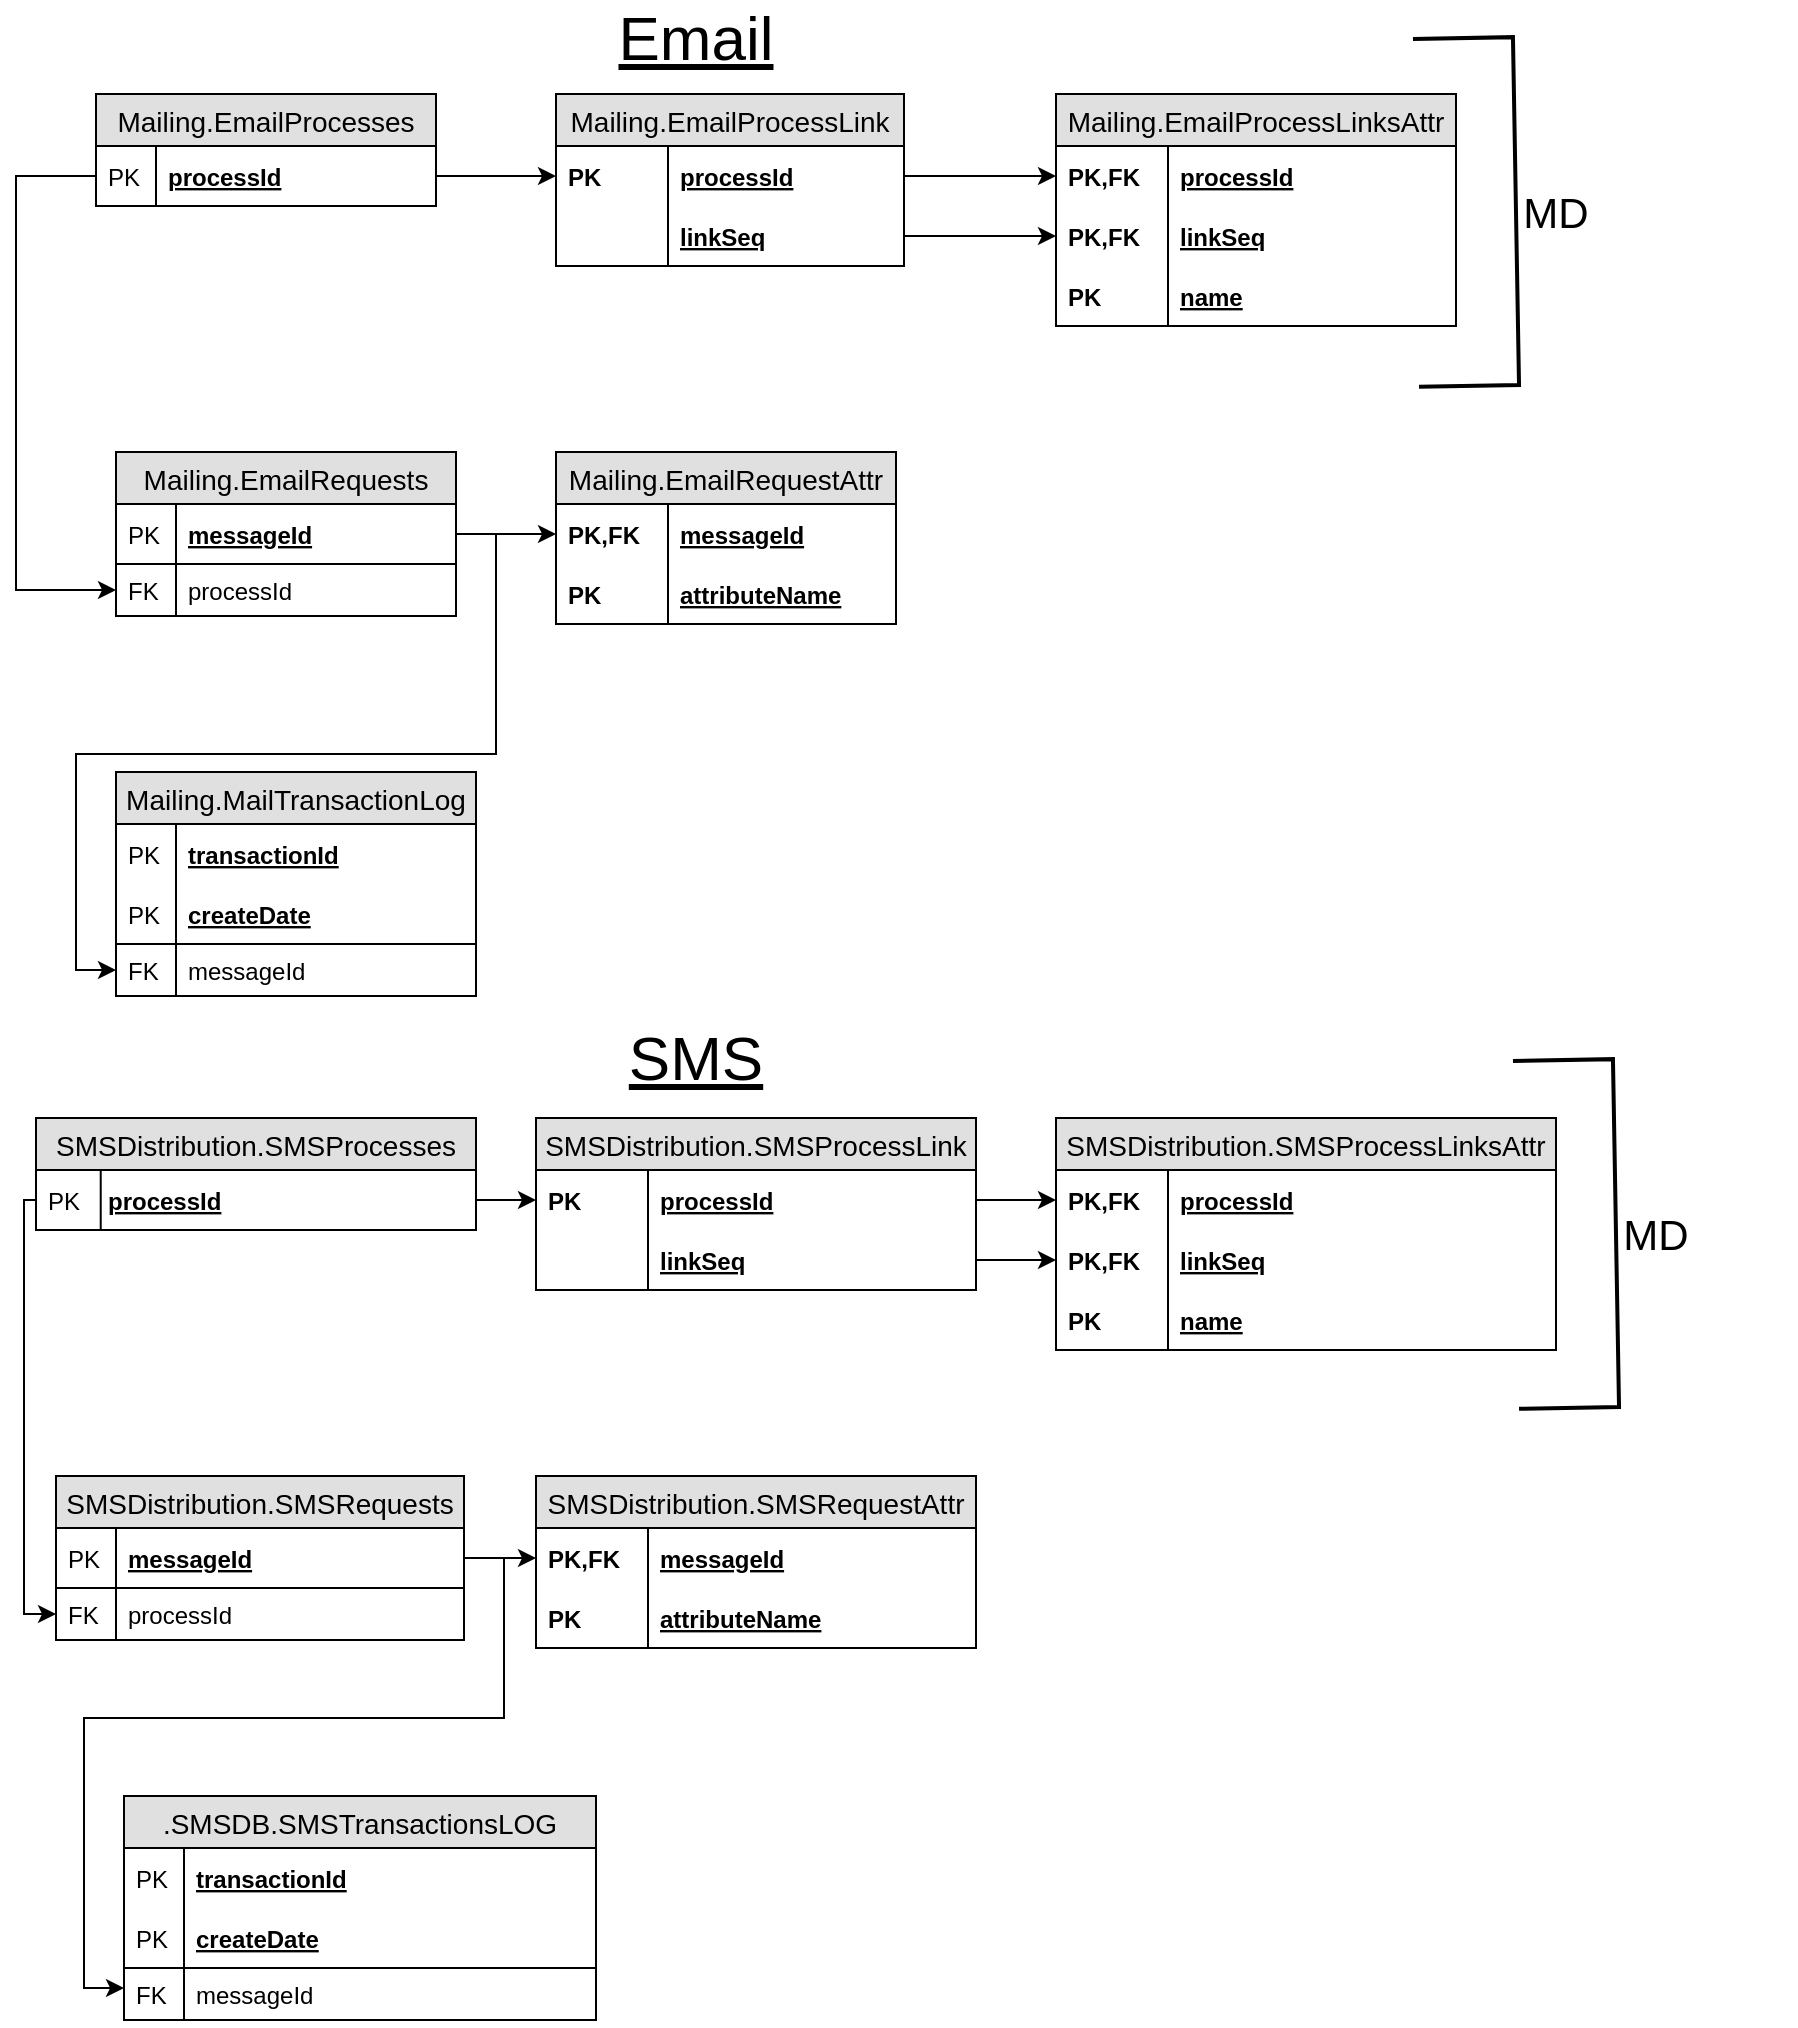 <mxfile version="10.7.5" type="github"><diagram id="SB_Kls23tC7Y3D_4Yoh1" name="Page-1"><mxGraphModel dx="1394" dy="715" grid="1" gridSize="10" guides="1" tooltips="1" connect="1" arrows="1" fold="1" page="1" pageScale="1" pageWidth="850" pageHeight="1100" math="0" shadow="0"><root><mxCell id="0"/><mxCell id="1" parent="0"/><mxCell id="N1daHU1k654bWJSWbZei-3" value="Mailing.EmailProcesses" style="swimlane;fontStyle=0;childLayout=stackLayout;horizontal=1;startSize=26;fillColor=#e0e0e0;horizontalStack=0;resizeParent=1;resizeParentMax=0;resizeLast=0;collapsible=1;marginBottom=0;swimlaneFillColor=#ffffff;align=center;fontSize=14;" parent="1" vertex="1"><mxGeometry x="50" y="83" width="170" height="56" as="geometry"/></mxCell><mxCell id="N1daHU1k654bWJSWbZei-4" value="processId" style="shape=partialRectangle;top=0;left=0;right=0;bottom=1;align=left;verticalAlign=middle;fillColor=none;spacingLeft=34;spacingRight=4;overflow=hidden;rotatable=0;points=[[0,0.5],[1,0.5]];portConstraint=eastwest;dropTarget=0;fontStyle=5;fontSize=12;" parent="N1daHU1k654bWJSWbZei-3" vertex="1"><mxGeometry y="26" width="170" height="30" as="geometry"/></mxCell><mxCell id="N1daHU1k654bWJSWbZei-5" value="PK" style="shape=partialRectangle;top=0;left=0;bottom=0;fillColor=none;align=left;verticalAlign=middle;spacingLeft=4;spacingRight=4;overflow=hidden;rotatable=0;points=[];portConstraint=eastwest;part=1;fontSize=12;" parent="N1daHU1k654bWJSWbZei-4" vertex="1" connectable="0"><mxGeometry width="30" height="30" as="geometry"/></mxCell><mxCell id="8gAO9HkoRNxko6sKfsYA-1" value="Mailing.EmailProcessLink" style="swimlane;fontStyle=0;childLayout=stackLayout;horizontal=1;startSize=26;fillColor=#e0e0e0;horizontalStack=0;resizeParent=1;resizeParentMax=0;resizeLast=0;collapsible=1;marginBottom=0;swimlaneFillColor=#ffffff;align=center;fontSize=14;" parent="1" vertex="1"><mxGeometry x="280" y="83" width="174" height="86" as="geometry"/></mxCell><mxCell id="8gAO9HkoRNxko6sKfsYA-2" value="processId" style="shape=partialRectangle;top=0;left=0;right=0;bottom=0;align=left;verticalAlign=middle;fillColor=none;spacingLeft=60;spacingRight=4;overflow=hidden;rotatable=0;points=[[0,0.5],[1,0.5]];portConstraint=eastwest;dropTarget=0;fontStyle=5;fontSize=12;" parent="8gAO9HkoRNxko6sKfsYA-1" vertex="1"><mxGeometry y="26" width="174" height="30" as="geometry"/></mxCell><mxCell id="8gAO9HkoRNxko6sKfsYA-3" value="PK" style="shape=partialRectangle;fontStyle=1;top=0;left=0;bottom=0;fillColor=none;align=left;verticalAlign=middle;spacingLeft=4;spacingRight=4;overflow=hidden;rotatable=0;points=[];portConstraint=eastwest;part=1;fontSize=12;" parent="8gAO9HkoRNxko6sKfsYA-2" vertex="1" connectable="0"><mxGeometry width="56" height="30" as="geometry"/></mxCell><mxCell id="8gAO9HkoRNxko6sKfsYA-4" value="linkSeq" style="shape=partialRectangle;top=0;left=0;right=0;bottom=1;align=left;verticalAlign=middle;fillColor=none;spacingLeft=60;spacingRight=4;overflow=hidden;rotatable=0;points=[[0,0.5],[1,0.5]];portConstraint=eastwest;dropTarget=0;fontStyle=5;fontSize=12;" parent="8gAO9HkoRNxko6sKfsYA-1" vertex="1"><mxGeometry y="56" width="174" height="30" as="geometry"/></mxCell><mxCell id="8gAO9HkoRNxko6sKfsYA-5" value="" style="shape=partialRectangle;fontStyle=1;top=0;left=0;bottom=0;fillColor=none;align=left;verticalAlign=middle;spacingLeft=4;spacingRight=4;overflow=hidden;rotatable=0;points=[];portConstraint=eastwest;part=1;fontSize=12;" parent="8gAO9HkoRNxko6sKfsYA-4" vertex="1" connectable="0"><mxGeometry width="56" height="30" as="geometry"/></mxCell><mxCell id="8gAO9HkoRNxko6sKfsYA-8" style="edgeStyle=orthogonalEdgeStyle;rounded=0;orthogonalLoop=1;jettySize=auto;html=1;" parent="1" source="N1daHU1k654bWJSWbZei-4" target="8gAO9HkoRNxko6sKfsYA-2" edge="1"><mxGeometry relative="1" as="geometry"/></mxCell><mxCell id="8gAO9HkoRNxko6sKfsYA-16" value="Mailing.EmailProcessLinksAttr" style="swimlane;fontStyle=0;childLayout=stackLayout;horizontal=1;startSize=26;fillColor=#e0e0e0;horizontalStack=0;resizeParent=1;resizeParentMax=0;resizeLast=0;collapsible=1;marginBottom=0;swimlaneFillColor=#ffffff;align=center;fontSize=14;" parent="1" vertex="1"><mxGeometry x="530" y="83" width="200" height="116" as="geometry"/></mxCell><mxCell id="8gAO9HkoRNxko6sKfsYA-17" value="processId" style="shape=partialRectangle;top=0;left=0;right=0;bottom=0;align=left;verticalAlign=middle;fillColor=none;spacingLeft=60;spacingRight=4;overflow=hidden;rotatable=0;points=[[0,0.5],[1,0.5]];portConstraint=eastwest;dropTarget=0;fontStyle=5;fontSize=12;" parent="8gAO9HkoRNxko6sKfsYA-16" vertex="1"><mxGeometry y="26" width="200" height="30" as="geometry"/></mxCell><mxCell id="8gAO9HkoRNxko6sKfsYA-18" value="PK,FK" style="shape=partialRectangle;fontStyle=1;top=0;left=0;bottom=0;fillColor=none;align=left;verticalAlign=middle;spacingLeft=4;spacingRight=4;overflow=hidden;rotatable=0;points=[];portConstraint=eastwest;part=1;fontSize=12;" parent="8gAO9HkoRNxko6sKfsYA-17" vertex="1" connectable="0"><mxGeometry width="56" height="30" as="geometry"/></mxCell><mxCell id="8gAO9HkoRNxko6sKfsYA-19" value="linkSeq" style="shape=partialRectangle;top=0;left=0;right=0;bottom=1;align=left;verticalAlign=middle;fillColor=none;spacingLeft=60;spacingRight=4;overflow=hidden;rotatable=0;points=[[0,0.5],[1,0.5]];portConstraint=eastwest;dropTarget=0;fontStyle=5;fontSize=12;strokeColor=none;" parent="8gAO9HkoRNxko6sKfsYA-16" vertex="1"><mxGeometry y="56" width="200" height="30" as="geometry"/></mxCell><mxCell id="8gAO9HkoRNxko6sKfsYA-20" value="PK,FK" style="shape=partialRectangle;fontStyle=1;top=0;left=0;bottom=0;fillColor=none;align=left;verticalAlign=middle;spacingLeft=4;spacingRight=4;overflow=hidden;rotatable=0;points=[];portConstraint=eastwest;part=1;fontSize=12;" parent="8gAO9HkoRNxko6sKfsYA-19" vertex="1" connectable="0"><mxGeometry width="56" height="30" as="geometry"/></mxCell><mxCell id="8gAO9HkoRNxko6sKfsYA-23" value="name" style="shape=partialRectangle;top=0;left=0;right=0;bottom=1;align=left;verticalAlign=middle;fillColor=none;spacingLeft=60;spacingRight=4;overflow=hidden;rotatable=0;points=[[0,0.5],[1,0.5]];portConstraint=eastwest;dropTarget=0;fontStyle=5;fontSize=12;strokeColor=#000000;" parent="8gAO9HkoRNxko6sKfsYA-16" vertex="1"><mxGeometry y="86" width="200" height="30" as="geometry"/></mxCell><mxCell id="8gAO9HkoRNxko6sKfsYA-24" value="PK" style="shape=partialRectangle;fontStyle=1;top=0;left=0;bottom=0;fillColor=none;align=left;verticalAlign=middle;spacingLeft=4;spacingRight=4;overflow=hidden;rotatable=0;points=[];portConstraint=eastwest;part=1;fontSize=12;" parent="8gAO9HkoRNxko6sKfsYA-23" vertex="1" connectable="0"><mxGeometry width="56" height="30" as="geometry"/></mxCell><mxCell id="8gAO9HkoRNxko6sKfsYA-25" style="edgeStyle=orthogonalEdgeStyle;rounded=0;orthogonalLoop=1;jettySize=auto;html=1;" parent="1" source="8gAO9HkoRNxko6sKfsYA-2" target="8gAO9HkoRNxko6sKfsYA-17" edge="1"><mxGeometry relative="1" as="geometry"/></mxCell><mxCell id="8gAO9HkoRNxko6sKfsYA-26" style="edgeStyle=orthogonalEdgeStyle;rounded=0;orthogonalLoop=1;jettySize=auto;html=1;" parent="1" source="8gAO9HkoRNxko6sKfsYA-4" target="8gAO9HkoRNxko6sKfsYA-19" edge="1"><mxGeometry relative="1" as="geometry"/></mxCell><mxCell id="8gAO9HkoRNxko6sKfsYA-31" value="Mailing.EmailRequests" style="swimlane;fontStyle=0;childLayout=stackLayout;horizontal=1;startSize=26;fillColor=#e0e0e0;horizontalStack=0;resizeParent=1;resizeParentMax=0;resizeLast=0;collapsible=1;marginBottom=0;swimlaneFillColor=#ffffff;align=center;fontSize=14;strokeColor=#000000;" parent="1" vertex="1"><mxGeometry x="60" y="262" width="170" height="82" as="geometry"/></mxCell><mxCell id="8gAO9HkoRNxko6sKfsYA-32" value="messageId" style="shape=partialRectangle;top=0;left=0;right=0;bottom=1;align=left;verticalAlign=middle;fillColor=none;spacingLeft=34;spacingRight=4;overflow=hidden;rotatable=0;points=[[0,0.5],[1,0.5]];portConstraint=eastwest;dropTarget=0;fontStyle=5;fontSize=12;" parent="8gAO9HkoRNxko6sKfsYA-31" vertex="1"><mxGeometry y="26" width="170" height="30" as="geometry"/></mxCell><mxCell id="8gAO9HkoRNxko6sKfsYA-33" value="PK" style="shape=partialRectangle;top=0;left=0;bottom=0;fillColor=none;align=left;verticalAlign=middle;spacingLeft=4;spacingRight=4;overflow=hidden;rotatable=0;points=[];portConstraint=eastwest;part=1;fontSize=12;" parent="8gAO9HkoRNxko6sKfsYA-32" vertex="1" connectable="0"><mxGeometry width="30" height="30" as="geometry"/></mxCell><mxCell id="8gAO9HkoRNxko6sKfsYA-34" value="processId" style="shape=partialRectangle;top=0;left=0;right=0;bottom=0;align=left;verticalAlign=top;fillColor=none;spacingLeft=34;spacingRight=4;overflow=hidden;rotatable=0;points=[[0,0.5],[1,0.5]];portConstraint=eastwest;dropTarget=0;fontSize=12;" parent="8gAO9HkoRNxko6sKfsYA-31" vertex="1"><mxGeometry y="56" width="170" height="26" as="geometry"/></mxCell><mxCell id="8gAO9HkoRNxko6sKfsYA-35" value="FK" style="shape=partialRectangle;top=0;left=0;bottom=0;fillColor=none;align=left;verticalAlign=top;spacingLeft=4;spacingRight=4;overflow=hidden;rotatable=0;points=[];portConstraint=eastwest;part=1;fontSize=12;" parent="8gAO9HkoRNxko6sKfsYA-34" vertex="1" connectable="0"><mxGeometry width="30" height="26" as="geometry"/></mxCell><mxCell id="8gAO9HkoRNxko6sKfsYA-60" style="edgeStyle=orthogonalEdgeStyle;rounded=0;orthogonalLoop=1;jettySize=auto;html=1;" parent="1" source="N1daHU1k654bWJSWbZei-4" target="8gAO9HkoRNxko6sKfsYA-34" edge="1"><mxGeometry relative="1" as="geometry"><Array as="points"><mxPoint x="10" y="124"/><mxPoint x="10" y="331"/></Array></mxGeometry></mxCell><mxCell id="8gAO9HkoRNxko6sKfsYA-72" value="Mailing.EmailRequestAttr" style="swimlane;fontStyle=0;childLayout=stackLayout;horizontal=1;startSize=26;fillColor=#e0e0e0;horizontalStack=0;resizeParent=1;resizeParentMax=0;resizeLast=0;collapsible=1;marginBottom=0;swimlaneFillColor=#ffffff;align=center;fontSize=14;strokeColor=#000000;" parent="1" vertex="1"><mxGeometry x="280" y="262" width="170" height="86" as="geometry"/></mxCell><mxCell id="8gAO9HkoRNxko6sKfsYA-73" value="messageId" style="shape=partialRectangle;top=0;left=0;right=0;bottom=0;align=left;verticalAlign=middle;fillColor=none;spacingLeft=60;spacingRight=4;overflow=hidden;rotatable=0;points=[[0,0.5],[1,0.5]];portConstraint=eastwest;dropTarget=0;fontStyle=5;fontSize=12;" parent="8gAO9HkoRNxko6sKfsYA-72" vertex="1"><mxGeometry y="26" width="170" height="30" as="geometry"/></mxCell><mxCell id="8gAO9HkoRNxko6sKfsYA-74" value="PK,FK" style="shape=partialRectangle;fontStyle=1;top=0;left=0;bottom=0;fillColor=none;align=left;verticalAlign=middle;spacingLeft=4;spacingRight=4;overflow=hidden;rotatable=0;points=[];portConstraint=eastwest;part=1;fontSize=12;" parent="8gAO9HkoRNxko6sKfsYA-73" vertex="1" connectable="0"><mxGeometry width="56" height="30" as="geometry"/></mxCell><mxCell id="8gAO9HkoRNxko6sKfsYA-75" value="attributeName" style="shape=partialRectangle;top=0;left=0;right=0;bottom=1;align=left;verticalAlign=middle;fillColor=none;spacingLeft=60;spacingRight=4;overflow=hidden;rotatable=0;points=[[0,0.5],[1,0.5]];portConstraint=eastwest;dropTarget=0;fontStyle=5;fontSize=12;" parent="8gAO9HkoRNxko6sKfsYA-72" vertex="1"><mxGeometry y="56" width="170" height="30" as="geometry"/></mxCell><mxCell id="8gAO9HkoRNxko6sKfsYA-76" value="PK" style="shape=partialRectangle;fontStyle=1;top=0;left=0;bottom=0;fillColor=none;align=left;verticalAlign=middle;spacingLeft=4;spacingRight=4;overflow=hidden;rotatable=0;points=[];portConstraint=eastwest;part=1;fontSize=12;" parent="8gAO9HkoRNxko6sKfsYA-75" vertex="1" connectable="0"><mxGeometry width="56" height="30" as="geometry"/></mxCell><mxCell id="8gAO9HkoRNxko6sKfsYA-79" style="edgeStyle=orthogonalEdgeStyle;rounded=0;orthogonalLoop=1;jettySize=auto;html=1;" parent="1" source="8gAO9HkoRNxko6sKfsYA-32" target="8gAO9HkoRNxko6sKfsYA-73" edge="1"><mxGeometry relative="1" as="geometry"/></mxCell><mxCell id="sQICtqxusCz0Yflx1RKA-1" value="Mailing.MailTransactionLog" style="swimlane;fontStyle=0;childLayout=stackLayout;horizontal=1;startSize=26;fillColor=#e0e0e0;horizontalStack=0;resizeParent=1;resizeParentMax=0;resizeLast=0;collapsible=1;marginBottom=0;swimlaneFillColor=#ffffff;align=center;fontSize=14;" parent="1" vertex="1"><mxGeometry x="60" y="422" width="180" height="112" as="geometry"/></mxCell><mxCell id="sQICtqxusCz0Yflx1RKA-2" value="transactionId" style="shape=partialRectangle;top=0;left=0;right=0;bottom=1;align=left;verticalAlign=middle;fillColor=none;spacingLeft=34;spacingRight=4;overflow=hidden;rotatable=0;points=[[0,0.5],[1,0.5]];portConstraint=eastwest;dropTarget=0;fontStyle=5;fontSize=12;strokeColor=none;" parent="sQICtqxusCz0Yflx1RKA-1" vertex="1"><mxGeometry y="26" width="180" height="30" as="geometry"/></mxCell><mxCell id="sQICtqxusCz0Yflx1RKA-3" value="PK" style="shape=partialRectangle;top=0;left=0;bottom=0;fillColor=none;align=left;verticalAlign=middle;spacingLeft=4;spacingRight=4;overflow=hidden;rotatable=0;points=[];portConstraint=eastwest;part=1;fontSize=12;" parent="sQICtqxusCz0Yflx1RKA-2" vertex="1" connectable="0"><mxGeometry width="30" height="30" as="geometry"/></mxCell><mxCell id="GCotmELVGBisec9pR1nT-56" value="createDate" style="shape=partialRectangle;top=0;left=0;right=0;bottom=1;align=left;verticalAlign=middle;fillColor=none;spacingLeft=34;spacingRight=4;overflow=hidden;rotatable=0;points=[[0,0.5],[1,0.5]];portConstraint=eastwest;dropTarget=0;fontStyle=5;fontSize=12;" vertex="1" parent="sQICtqxusCz0Yflx1RKA-1"><mxGeometry y="56" width="180" height="30" as="geometry"/></mxCell><mxCell id="GCotmELVGBisec9pR1nT-57" value="PK" style="shape=partialRectangle;top=0;left=0;bottom=0;fillColor=none;align=left;verticalAlign=middle;spacingLeft=4;spacingRight=4;overflow=hidden;rotatable=0;points=[];portConstraint=eastwest;part=1;fontSize=12;" vertex="1" connectable="0" parent="GCotmELVGBisec9pR1nT-56"><mxGeometry width="30" height="30" as="geometry"/></mxCell><mxCell id="sQICtqxusCz0Yflx1RKA-4" value="messageId" style="shape=partialRectangle;top=0;left=0;right=0;bottom=0;align=left;verticalAlign=top;fillColor=none;spacingLeft=34;spacingRight=4;overflow=hidden;rotatable=0;points=[[0,0.5],[1,0.5]];portConstraint=eastwest;dropTarget=0;fontSize=12;" parent="sQICtqxusCz0Yflx1RKA-1" vertex="1"><mxGeometry y="86" width="180" height="26" as="geometry"/></mxCell><mxCell id="sQICtqxusCz0Yflx1RKA-5" value="FK" style="shape=partialRectangle;top=0;left=0;bottom=0;fillColor=none;align=left;verticalAlign=top;spacingLeft=4;spacingRight=4;overflow=hidden;rotatable=0;points=[];portConstraint=eastwest;part=1;fontSize=12;" parent="sQICtqxusCz0Yflx1RKA-4" vertex="1" connectable="0"><mxGeometry width="30" height="26" as="geometry"/></mxCell><mxCell id="sQICtqxusCz0Yflx1RKA-12" style="edgeStyle=orthogonalEdgeStyle;rounded=0;orthogonalLoop=1;jettySize=auto;html=1;entryX=0;entryY=0.5;entryDx=0;entryDy=0;" parent="1" source="8gAO9HkoRNxko6sKfsYA-32" target="sQICtqxusCz0Yflx1RKA-4" edge="1"><mxGeometry relative="1" as="geometry"><mxPoint x="50" y="472" as="targetPoint"/></mxGeometry></mxCell><mxCell id="GCotmELVGBisec9pR1nT-1" value="SMSDistribution.SMSProcesses" style="swimlane;fontStyle=0;childLayout=stackLayout;horizontal=1;startSize=26;fillColor=#e0e0e0;horizontalStack=0;resizeParent=1;resizeParentMax=0;resizeLast=0;collapsible=1;marginBottom=0;swimlaneFillColor=#ffffff;align=center;fontSize=14;" vertex="1" parent="1"><mxGeometry x="20" y="595" width="220" height="56" as="geometry"/></mxCell><mxCell id="GCotmELVGBisec9pR1nT-2" value="processId" style="shape=partialRectangle;top=0;left=0;right=0;bottom=1;align=left;verticalAlign=middle;fillColor=none;spacingLeft=34;spacingRight=4;overflow=hidden;rotatable=0;points=[[0,0.5],[1,0.5]];portConstraint=eastwest;dropTarget=0;fontStyle=5;fontSize=12;" vertex="1" parent="GCotmELVGBisec9pR1nT-1"><mxGeometry y="26" width="220" height="30" as="geometry"/></mxCell><mxCell id="GCotmELVGBisec9pR1nT-3" value="PK" style="shape=partialRectangle;top=0;left=0;bottom=0;fillColor=none;align=left;verticalAlign=middle;spacingLeft=4;spacingRight=4;overflow=hidden;rotatable=0;points=[];portConstraint=eastwest;part=1;fontSize=12;" vertex="1" connectable="0" parent="GCotmELVGBisec9pR1nT-2"><mxGeometry width="32.353" height="30" as="geometry"/></mxCell><mxCell id="GCotmELVGBisec9pR1nT-6" value="SMSDistribution.SMSProcessLink" style="swimlane;fontStyle=0;childLayout=stackLayout;horizontal=1;startSize=26;fillColor=#e0e0e0;horizontalStack=0;resizeParent=1;resizeParentMax=0;resizeLast=0;collapsible=1;marginBottom=0;swimlaneFillColor=#ffffff;align=center;fontSize=14;" vertex="1" parent="1"><mxGeometry x="270" y="595" width="220" height="86" as="geometry"/></mxCell><mxCell id="GCotmELVGBisec9pR1nT-7" value="processId" style="shape=partialRectangle;top=0;left=0;right=0;bottom=0;align=left;verticalAlign=middle;fillColor=none;spacingLeft=60;spacingRight=4;overflow=hidden;rotatable=0;points=[[0,0.5],[1,0.5]];portConstraint=eastwest;dropTarget=0;fontStyle=5;fontSize=12;" vertex="1" parent="GCotmELVGBisec9pR1nT-6"><mxGeometry y="26" width="220" height="30" as="geometry"/></mxCell><mxCell id="GCotmELVGBisec9pR1nT-8" value="PK" style="shape=partialRectangle;fontStyle=1;top=0;left=0;bottom=0;fillColor=none;align=left;verticalAlign=middle;spacingLeft=4;spacingRight=4;overflow=hidden;rotatable=0;points=[];portConstraint=eastwest;part=1;fontSize=12;" vertex="1" connectable="0" parent="GCotmELVGBisec9pR1nT-7"><mxGeometry width="56" height="30" as="geometry"/></mxCell><mxCell id="GCotmELVGBisec9pR1nT-9" value="linkSeq" style="shape=partialRectangle;top=0;left=0;right=0;bottom=1;align=left;verticalAlign=middle;fillColor=none;spacingLeft=60;spacingRight=4;overflow=hidden;rotatable=0;points=[[0,0.5],[1,0.5]];portConstraint=eastwest;dropTarget=0;fontStyle=5;fontSize=12;" vertex="1" parent="GCotmELVGBisec9pR1nT-6"><mxGeometry y="56" width="220" height="30" as="geometry"/></mxCell><mxCell id="GCotmELVGBisec9pR1nT-10" value="" style="shape=partialRectangle;fontStyle=1;top=0;left=0;bottom=0;fillColor=none;align=left;verticalAlign=middle;spacingLeft=4;spacingRight=4;overflow=hidden;rotatable=0;points=[];portConstraint=eastwest;part=1;fontSize=12;" vertex="1" connectable="0" parent="GCotmELVGBisec9pR1nT-9"><mxGeometry width="56" height="30" as="geometry"/></mxCell><mxCell id="GCotmELVGBisec9pR1nT-11" style="edgeStyle=orthogonalEdgeStyle;rounded=0;orthogonalLoop=1;jettySize=auto;html=1;" edge="1" source="GCotmELVGBisec9pR1nT-2" target="GCotmELVGBisec9pR1nT-7" parent="1"><mxGeometry relative="1" as="geometry"/></mxCell><mxCell id="GCotmELVGBisec9pR1nT-12" value="SMSDistribution.SMSProcessLinksAttr" style="swimlane;fontStyle=0;childLayout=stackLayout;horizontal=1;startSize=26;fillColor=#e0e0e0;horizontalStack=0;resizeParent=1;resizeParentMax=0;resizeLast=0;collapsible=1;marginBottom=0;swimlaneFillColor=#ffffff;align=center;fontSize=14;" vertex="1" parent="1"><mxGeometry x="530" y="595" width="250" height="116" as="geometry"/></mxCell><mxCell id="GCotmELVGBisec9pR1nT-13" value="processId" style="shape=partialRectangle;top=0;left=0;right=0;bottom=0;align=left;verticalAlign=middle;fillColor=none;spacingLeft=60;spacingRight=4;overflow=hidden;rotatable=0;points=[[0,0.5],[1,0.5]];portConstraint=eastwest;dropTarget=0;fontStyle=5;fontSize=12;" vertex="1" parent="GCotmELVGBisec9pR1nT-12"><mxGeometry y="26" width="250" height="30" as="geometry"/></mxCell><mxCell id="GCotmELVGBisec9pR1nT-14" value="PK,FK" style="shape=partialRectangle;fontStyle=1;top=0;left=0;bottom=0;fillColor=none;align=left;verticalAlign=middle;spacingLeft=4;spacingRight=4;overflow=hidden;rotatable=0;points=[];portConstraint=eastwest;part=1;fontSize=12;" vertex="1" connectable="0" parent="GCotmELVGBisec9pR1nT-13"><mxGeometry width="56" height="30" as="geometry"/></mxCell><mxCell id="GCotmELVGBisec9pR1nT-15" value="linkSeq" style="shape=partialRectangle;top=0;left=0;right=0;bottom=1;align=left;verticalAlign=middle;fillColor=none;spacingLeft=60;spacingRight=4;overflow=hidden;rotatable=0;points=[[0,0.5],[1,0.5]];portConstraint=eastwest;dropTarget=0;fontStyle=5;fontSize=12;strokeColor=none;" vertex="1" parent="GCotmELVGBisec9pR1nT-12"><mxGeometry y="56" width="250" height="30" as="geometry"/></mxCell><mxCell id="GCotmELVGBisec9pR1nT-16" value="PK,FK" style="shape=partialRectangle;fontStyle=1;top=0;left=0;bottom=0;fillColor=none;align=left;verticalAlign=middle;spacingLeft=4;spacingRight=4;overflow=hidden;rotatable=0;points=[];portConstraint=eastwest;part=1;fontSize=12;" vertex="1" connectable="0" parent="GCotmELVGBisec9pR1nT-15"><mxGeometry width="56" height="30" as="geometry"/></mxCell><mxCell id="GCotmELVGBisec9pR1nT-17" value="name" style="shape=partialRectangle;top=0;left=0;right=0;bottom=1;align=left;verticalAlign=middle;fillColor=none;spacingLeft=60;spacingRight=4;overflow=hidden;rotatable=0;points=[[0,0.5],[1,0.5]];portConstraint=eastwest;dropTarget=0;fontStyle=5;fontSize=12;strokeColor=#000000;" vertex="1" parent="GCotmELVGBisec9pR1nT-12"><mxGeometry y="86" width="250" height="30" as="geometry"/></mxCell><mxCell id="GCotmELVGBisec9pR1nT-18" value="PK" style="shape=partialRectangle;fontStyle=1;top=0;left=0;bottom=0;fillColor=none;align=left;verticalAlign=middle;spacingLeft=4;spacingRight=4;overflow=hidden;rotatable=0;points=[];portConstraint=eastwest;part=1;fontSize=12;" vertex="1" connectable="0" parent="GCotmELVGBisec9pR1nT-17"><mxGeometry width="56" height="30" as="geometry"/></mxCell><mxCell id="GCotmELVGBisec9pR1nT-19" style="edgeStyle=orthogonalEdgeStyle;rounded=0;orthogonalLoop=1;jettySize=auto;html=1;" edge="1" source="GCotmELVGBisec9pR1nT-7" target="GCotmELVGBisec9pR1nT-13" parent="1"><mxGeometry relative="1" as="geometry"/></mxCell><mxCell id="GCotmELVGBisec9pR1nT-20" style="edgeStyle=orthogonalEdgeStyle;rounded=0;orthogonalLoop=1;jettySize=auto;html=1;" edge="1" source="GCotmELVGBisec9pR1nT-9" target="GCotmELVGBisec9pR1nT-15" parent="1"><mxGeometry relative="1" as="geometry"/></mxCell><mxCell id="GCotmELVGBisec9pR1nT-21" value="SMSDistribution.SMSRequests" style="swimlane;fontStyle=0;childLayout=stackLayout;horizontal=1;startSize=26;fillColor=#e0e0e0;horizontalStack=0;resizeParent=1;resizeParentMax=0;resizeLast=0;collapsible=1;marginBottom=0;swimlaneFillColor=#ffffff;align=center;fontSize=14;strokeColor=#000000;" vertex="1" parent="1"><mxGeometry x="30" y="774" width="204" height="82" as="geometry"/></mxCell><mxCell id="GCotmELVGBisec9pR1nT-22" value="messageId" style="shape=partialRectangle;top=0;left=0;right=0;bottom=1;align=left;verticalAlign=middle;fillColor=none;spacingLeft=34;spacingRight=4;overflow=hidden;rotatable=0;points=[[0,0.5],[1,0.5]];portConstraint=eastwest;dropTarget=0;fontStyle=5;fontSize=12;" vertex="1" parent="GCotmELVGBisec9pR1nT-21"><mxGeometry y="26" width="204" height="30" as="geometry"/></mxCell><mxCell id="GCotmELVGBisec9pR1nT-23" value="PK" style="shape=partialRectangle;top=0;left=0;bottom=0;fillColor=none;align=left;verticalAlign=middle;spacingLeft=4;spacingRight=4;overflow=hidden;rotatable=0;points=[];portConstraint=eastwest;part=1;fontSize=12;" vertex="1" connectable="0" parent="GCotmELVGBisec9pR1nT-22"><mxGeometry width="30" height="30" as="geometry"/></mxCell><mxCell id="GCotmELVGBisec9pR1nT-24" value="processId" style="shape=partialRectangle;top=0;left=0;right=0;bottom=0;align=left;verticalAlign=top;fillColor=none;spacingLeft=34;spacingRight=4;overflow=hidden;rotatable=0;points=[[0,0.5],[1,0.5]];portConstraint=eastwest;dropTarget=0;fontSize=12;" vertex="1" parent="GCotmELVGBisec9pR1nT-21"><mxGeometry y="56" width="204" height="26" as="geometry"/></mxCell><mxCell id="GCotmELVGBisec9pR1nT-25" value="FK" style="shape=partialRectangle;top=0;left=0;bottom=0;fillColor=none;align=left;verticalAlign=top;spacingLeft=4;spacingRight=4;overflow=hidden;rotatable=0;points=[];portConstraint=eastwest;part=1;fontSize=12;" vertex="1" connectable="0" parent="GCotmELVGBisec9pR1nT-24"><mxGeometry width="30" height="26" as="geometry"/></mxCell><mxCell id="GCotmELVGBisec9pR1nT-26" style="edgeStyle=orthogonalEdgeStyle;rounded=0;orthogonalLoop=1;jettySize=auto;html=1;" edge="1" source="GCotmELVGBisec9pR1nT-2" target="GCotmELVGBisec9pR1nT-24" parent="1"><mxGeometry relative="1" as="geometry"><Array as="points"><mxPoint x="14" y="636"/><mxPoint x="14" y="843"/></Array></mxGeometry></mxCell><mxCell id="GCotmELVGBisec9pR1nT-27" value="SMSDistribution.SMSRequestAttr" style="swimlane;fontStyle=0;childLayout=stackLayout;horizontal=1;startSize=26;fillColor=#e0e0e0;horizontalStack=0;resizeParent=1;resizeParentMax=0;resizeLast=0;collapsible=1;marginBottom=0;swimlaneFillColor=#ffffff;align=center;fontSize=14;strokeColor=#000000;" vertex="1" parent="1"><mxGeometry x="270" y="774" width="220" height="86" as="geometry"/></mxCell><mxCell id="GCotmELVGBisec9pR1nT-28" value="messageId" style="shape=partialRectangle;top=0;left=0;right=0;bottom=0;align=left;verticalAlign=middle;fillColor=none;spacingLeft=60;spacingRight=4;overflow=hidden;rotatable=0;points=[[0,0.5],[1,0.5]];portConstraint=eastwest;dropTarget=0;fontStyle=5;fontSize=12;" vertex="1" parent="GCotmELVGBisec9pR1nT-27"><mxGeometry y="26" width="220" height="30" as="geometry"/></mxCell><mxCell id="GCotmELVGBisec9pR1nT-29" value="PK,FK" style="shape=partialRectangle;fontStyle=1;top=0;left=0;bottom=0;fillColor=none;align=left;verticalAlign=middle;spacingLeft=4;spacingRight=4;overflow=hidden;rotatable=0;points=[];portConstraint=eastwest;part=1;fontSize=12;" vertex="1" connectable="0" parent="GCotmELVGBisec9pR1nT-28"><mxGeometry width="56" height="30" as="geometry"/></mxCell><mxCell id="GCotmELVGBisec9pR1nT-30" value="attributeName" style="shape=partialRectangle;top=0;left=0;right=0;bottom=1;align=left;verticalAlign=middle;fillColor=none;spacingLeft=60;spacingRight=4;overflow=hidden;rotatable=0;points=[[0,0.5],[1,0.5]];portConstraint=eastwest;dropTarget=0;fontStyle=5;fontSize=12;" vertex="1" parent="GCotmELVGBisec9pR1nT-27"><mxGeometry y="56" width="220" height="30" as="geometry"/></mxCell><mxCell id="GCotmELVGBisec9pR1nT-31" value="PK" style="shape=partialRectangle;fontStyle=1;top=0;left=0;bottom=0;fillColor=none;align=left;verticalAlign=middle;spacingLeft=4;spacingRight=4;overflow=hidden;rotatable=0;points=[];portConstraint=eastwest;part=1;fontSize=12;" vertex="1" connectable="0" parent="GCotmELVGBisec9pR1nT-30"><mxGeometry width="56" height="30" as="geometry"/></mxCell><mxCell id="GCotmELVGBisec9pR1nT-32" style="edgeStyle=orthogonalEdgeStyle;rounded=0;orthogonalLoop=1;jettySize=auto;html=1;" edge="1" source="GCotmELVGBisec9pR1nT-22" target="GCotmELVGBisec9pR1nT-28" parent="1"><mxGeometry relative="1" as="geometry"/></mxCell><mxCell id="GCotmELVGBisec9pR1nT-33" value=".SMSDB.SMSTransactionsLOG" style="swimlane;fontStyle=0;childLayout=stackLayout;horizontal=1;startSize=26;fillColor=#e0e0e0;horizontalStack=0;resizeParent=1;resizeParentMax=0;resizeLast=0;collapsible=1;marginBottom=0;swimlaneFillColor=#ffffff;align=center;fontSize=14;" vertex="1" parent="1"><mxGeometry x="64" y="934" width="236" height="112" as="geometry"/></mxCell><mxCell id="GCotmELVGBisec9pR1nT-34" value="transactionId" style="shape=partialRectangle;top=0;left=0;right=0;bottom=1;align=left;verticalAlign=middle;fillColor=none;spacingLeft=34;spacingRight=4;overflow=hidden;rotatable=0;points=[[0,0.5],[1,0.5]];portConstraint=eastwest;dropTarget=0;fontStyle=5;fontSize=12;strokeColor=none;" vertex="1" parent="GCotmELVGBisec9pR1nT-33"><mxGeometry y="26" width="236" height="30" as="geometry"/></mxCell><mxCell id="GCotmELVGBisec9pR1nT-35" value="PK" style="shape=partialRectangle;top=0;left=0;bottom=0;fillColor=none;align=left;verticalAlign=middle;spacingLeft=4;spacingRight=4;overflow=hidden;rotatable=0;points=[];portConstraint=eastwest;part=1;fontSize=12;" vertex="1" connectable="0" parent="GCotmELVGBisec9pR1nT-34"><mxGeometry width="30" height="30" as="geometry"/></mxCell><mxCell id="GCotmELVGBisec9pR1nT-54" value="createDate" style="shape=partialRectangle;top=0;left=0;right=0;bottom=1;align=left;verticalAlign=middle;fillColor=none;spacingLeft=34;spacingRight=4;overflow=hidden;rotatable=0;points=[[0,0.5],[1,0.5]];portConstraint=eastwest;dropTarget=0;fontStyle=5;fontSize=12;" vertex="1" parent="GCotmELVGBisec9pR1nT-33"><mxGeometry y="56" width="236" height="30" as="geometry"/></mxCell><mxCell id="GCotmELVGBisec9pR1nT-55" value="PK" style="shape=partialRectangle;top=0;left=0;bottom=0;fillColor=none;align=left;verticalAlign=middle;spacingLeft=4;spacingRight=4;overflow=hidden;rotatable=0;points=[];portConstraint=eastwest;part=1;fontSize=12;" vertex="1" connectable="0" parent="GCotmELVGBisec9pR1nT-54"><mxGeometry width="30" height="30" as="geometry"/></mxCell><mxCell id="GCotmELVGBisec9pR1nT-36" value="messageId" style="shape=partialRectangle;top=0;left=0;right=0;bottom=0;align=left;verticalAlign=top;fillColor=none;spacingLeft=34;spacingRight=4;overflow=hidden;rotatable=0;points=[[0,0.5],[1,0.5]];portConstraint=eastwest;dropTarget=0;fontSize=12;" vertex="1" parent="GCotmELVGBisec9pR1nT-33"><mxGeometry y="86" width="236" height="26" as="geometry"/></mxCell><mxCell id="GCotmELVGBisec9pR1nT-37" value="FK" style="shape=partialRectangle;top=0;left=0;bottom=0;fillColor=none;align=left;verticalAlign=top;spacingLeft=4;spacingRight=4;overflow=hidden;rotatable=0;points=[];portConstraint=eastwest;part=1;fontSize=12;" vertex="1" connectable="0" parent="GCotmELVGBisec9pR1nT-36"><mxGeometry width="30" height="26" as="geometry"/></mxCell><mxCell id="GCotmELVGBisec9pR1nT-38" style="edgeStyle=orthogonalEdgeStyle;rounded=0;orthogonalLoop=1;jettySize=auto;html=1;" edge="1" source="GCotmELVGBisec9pR1nT-22" parent="1"><mxGeometry relative="1" as="geometry"><mxPoint x="64" y="1030" as="targetPoint"/><Array as="points"><mxPoint x="254" y="815"/><mxPoint x="254" y="895"/><mxPoint x="44" y="895"/><mxPoint x="44" y="1030"/><mxPoint x="64" y="1030"/></Array></mxGeometry></mxCell><mxCell id="GCotmELVGBisec9pR1nT-39" value="Email" style="text;html=1;strokeColor=none;fillColor=none;align=center;verticalAlign=middle;whiteSpace=wrap;rounded=0;fontSize=31;fontStyle=4" vertex="1" parent="1"><mxGeometry x="280" y="40" width="140" height="30" as="geometry"/></mxCell><mxCell id="GCotmELVGBisec9pR1nT-40" value="SMS" style="text;html=1;strokeColor=none;fillColor=none;align=center;verticalAlign=middle;whiteSpace=wrap;rounded=0;fontSize=31;fontStyle=4" vertex="1" parent="1"><mxGeometry x="280" y="550" width="140" height="30" as="geometry"/></mxCell><mxCell id="GCotmELVGBisec9pR1nT-43" value="" style="strokeWidth=2;html=1;shape=mxgraph.flowchart.annotation_1;align=left;pointerEvents=1;fontSize=31;rotation=179;" vertex="1" parent="1"><mxGeometry x="710" y="55" width="50" height="174" as="geometry"/></mxCell><mxCell id="GCotmELVGBisec9pR1nT-45" value="MD" style="text;html=1;strokeColor=none;fillColor=none;align=center;verticalAlign=middle;whiteSpace=wrap;rounded=0;fontSize=21;fontStyle=0" vertex="1" parent="1"><mxGeometry x="710" y="127" width="140" height="30" as="geometry"/></mxCell><mxCell id="GCotmELVGBisec9pR1nT-46" value="" style="strokeWidth=2;html=1;shape=mxgraph.flowchart.annotation_1;align=left;pointerEvents=1;fontSize=31;rotation=179;" vertex="1" parent="1"><mxGeometry x="760" y="566" width="50" height="174" as="geometry"/></mxCell><mxCell id="GCotmELVGBisec9pR1nT-47" value="MD" style="text;html=1;strokeColor=none;fillColor=none;align=center;verticalAlign=middle;whiteSpace=wrap;rounded=0;fontSize=21;fontStyle=0" vertex="1" parent="1"><mxGeometry x="760" y="638" width="140" height="30" as="geometry"/></mxCell></root></mxGraphModel></diagram></mxfile>